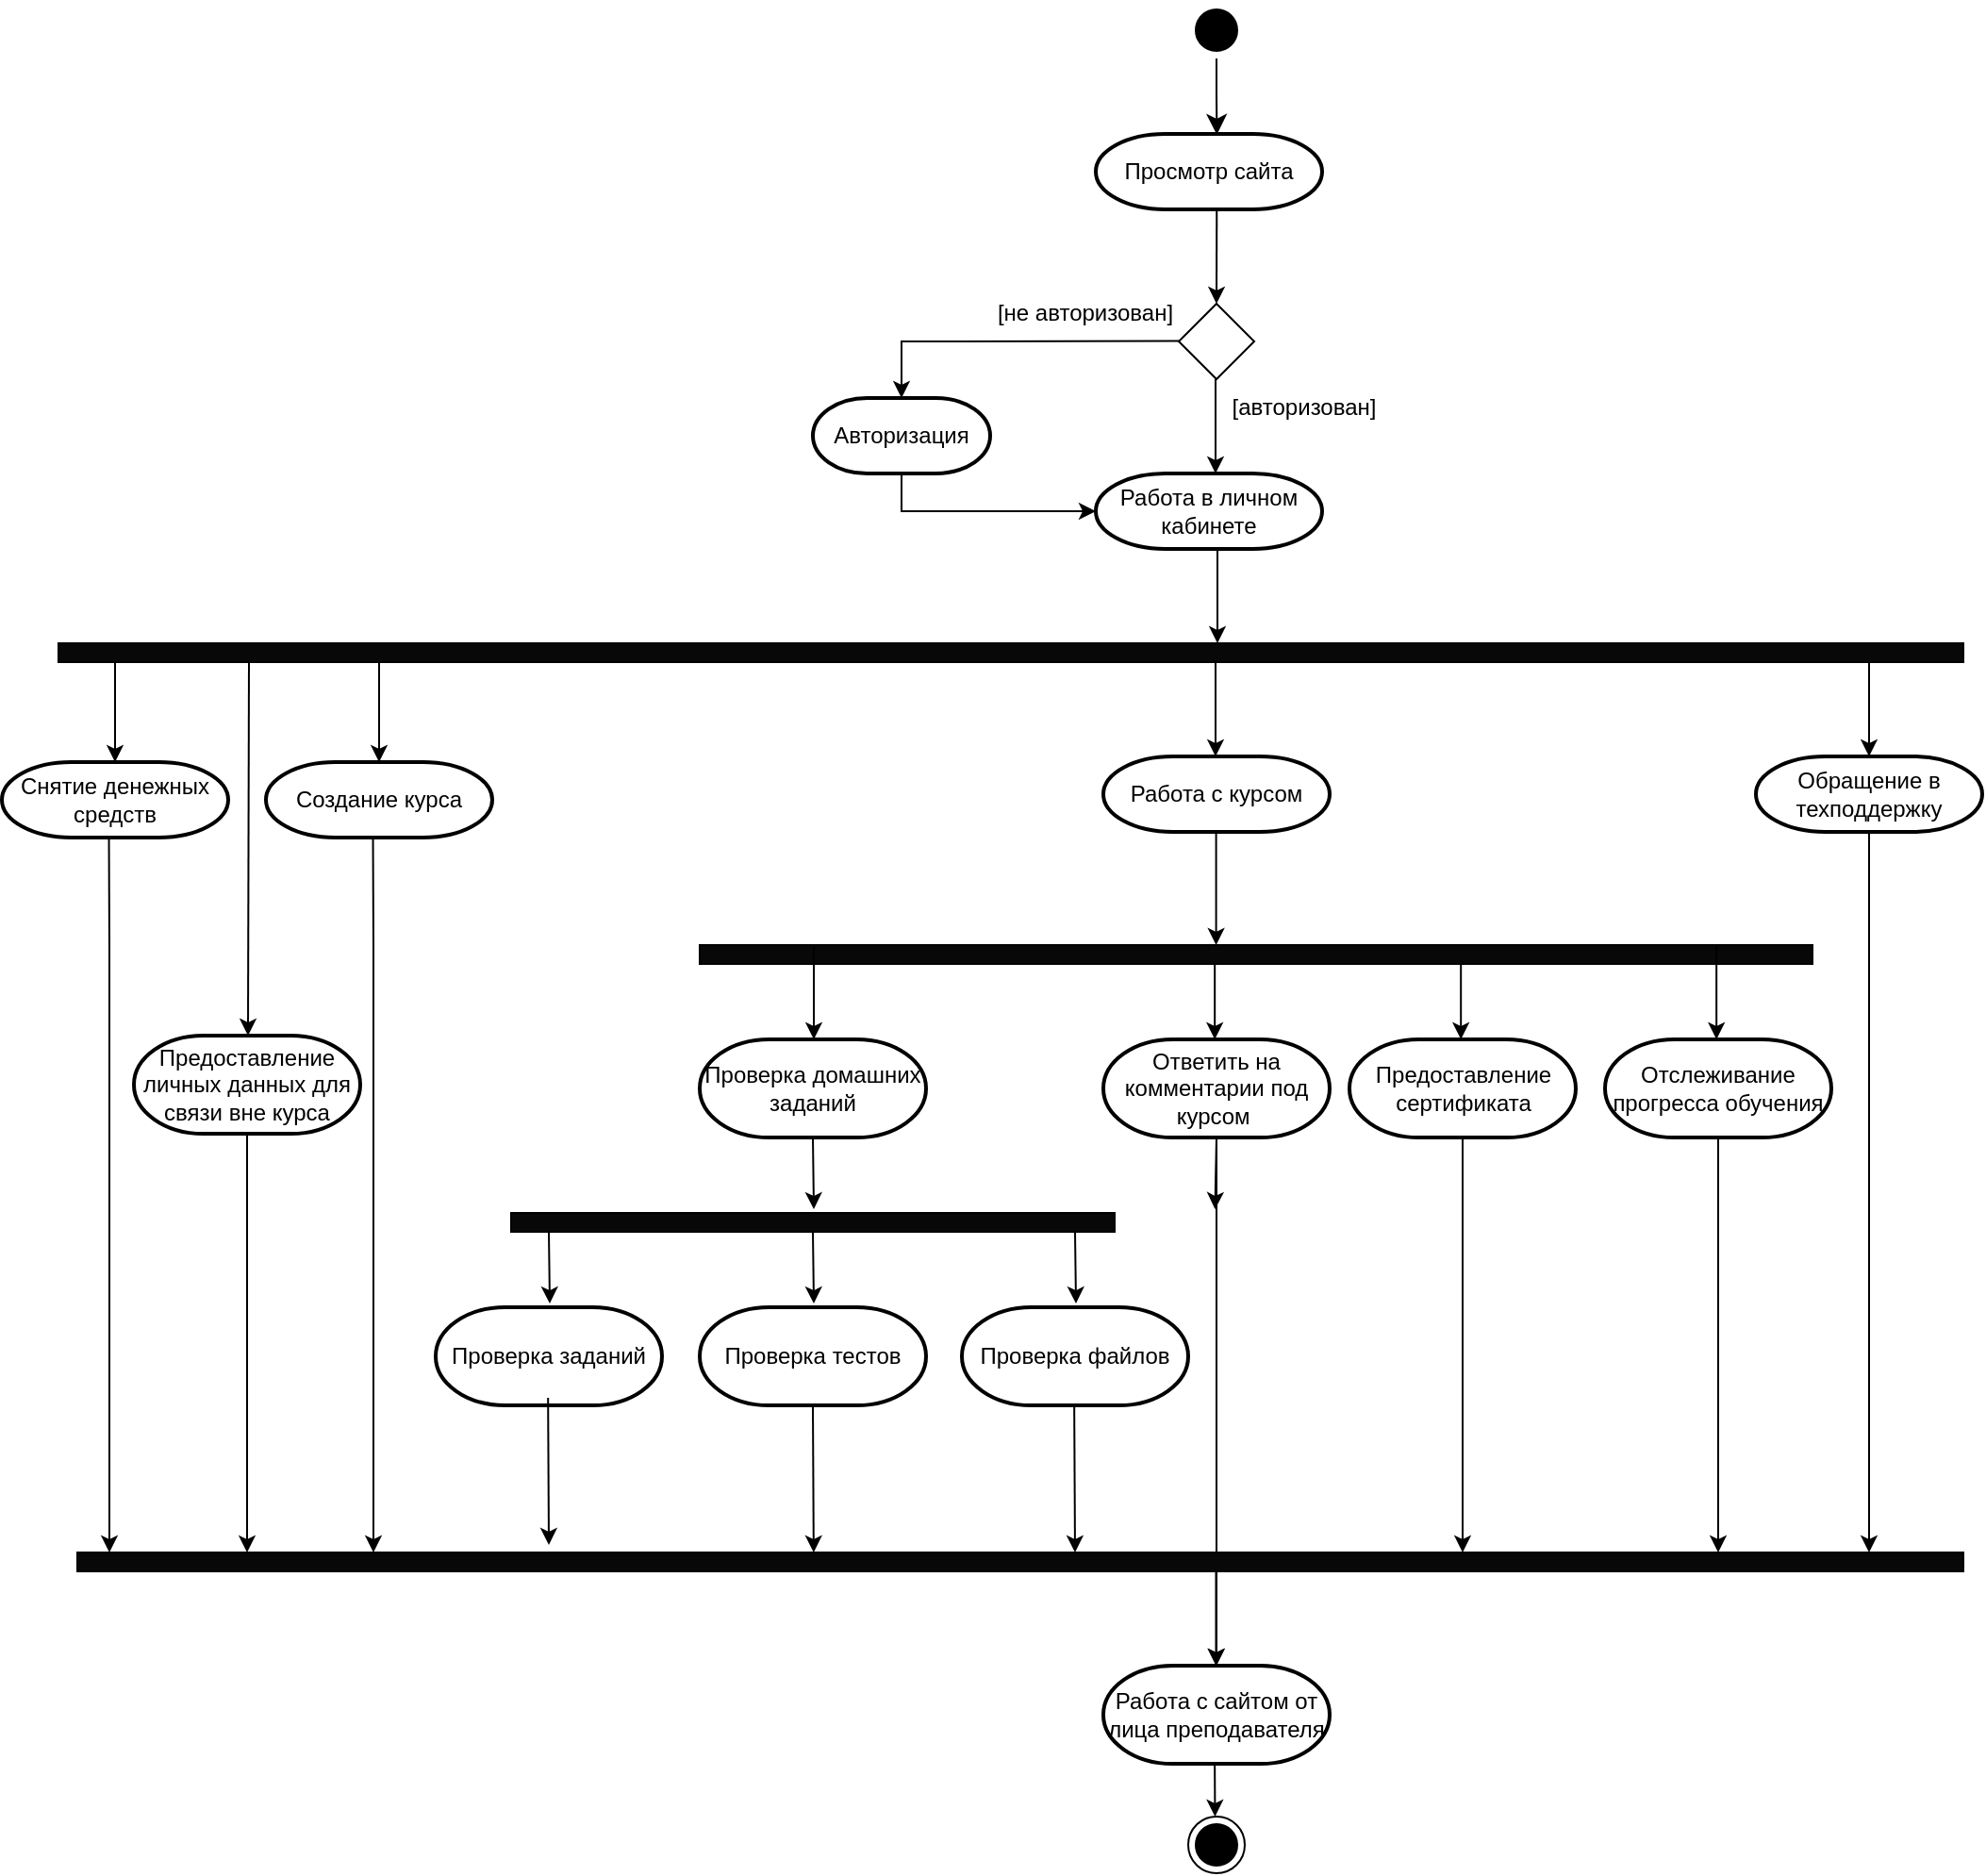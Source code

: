 <mxfile version="24.5.3" type="device" pages="2">
  <diagram name="Page-1" id="e7e014a7-5840-1c2e-5031-d8a46d1fe8dd">
    <mxGraphModel dx="1884" dy="1116" grid="0" gridSize="10" guides="1" tooltips="1" connect="1" arrows="1" fold="1" page="1" pageScale="1" pageWidth="1654" pageHeight="1169" background="none" math="0" shadow="0">
      <root>
        <mxCell id="0" />
        <mxCell id="1" parent="0" />
        <mxCell id="VKfbaZEpWS_4tGn0UEHI-42" value="" style="endArrow=classic;html=1;rounded=0;exitX=0.597;exitY=0.598;exitDx=0;exitDy=0;exitPerimeter=0;entryX=0.5;entryY=0;entryDx=0;entryDy=0;" parent="1" target="VKfbaZEpWS_4tGn0UEHI-43" edge="1">
          <mxGeometry width="50" height="50" relative="1" as="geometry">
            <mxPoint x="798.14" y="141" as="sourcePoint" />
            <mxPoint x="798.04" y="191" as="targetPoint" />
          </mxGeometry>
        </mxCell>
        <mxCell id="VKfbaZEpWS_4tGn0UEHI-43" value="" style="rhombus;whiteSpace=wrap;html=1;" parent="1" vertex="1">
          <mxGeometry x="778" y="191" width="40" height="40" as="geometry" />
        </mxCell>
        <mxCell id="VKfbaZEpWS_4tGn0UEHI-44" value="" style="endArrow=classic;html=1;rounded=0;" parent="1" edge="1">
          <mxGeometry width="50" height="50" relative="1" as="geometry">
            <mxPoint x="797" y="953" as="sourcePoint" />
            <mxPoint x="797.23" y="993" as="targetPoint" />
          </mxGeometry>
        </mxCell>
        <mxCell id="VKfbaZEpWS_4tGn0UEHI-49" value="Просмотр сайта" style="strokeWidth=2;html=1;shape=mxgraph.flowchart.terminator;whiteSpace=wrap;" parent="1" vertex="1">
          <mxGeometry x="734" y="101" width="120" height="40" as="geometry" />
        </mxCell>
        <mxCell id="VKfbaZEpWS_4tGn0UEHI-50" value="" style="endArrow=classic;html=1;rounded=0;entryX=0.5;entryY=0;entryDx=0;entryDy=0;entryPerimeter=0;" parent="1" target="VKfbaZEpWS_4tGn0UEHI-55" edge="1">
          <mxGeometry width="50" height="50" relative="1" as="geometry">
            <mxPoint x="778" y="210.73" as="sourcePoint" />
            <mxPoint x="674" y="211" as="targetPoint" />
            <Array as="points">
              <mxPoint x="631" y="211" />
            </Array>
          </mxGeometry>
        </mxCell>
        <mxCell id="VKfbaZEpWS_4tGn0UEHI-52" value="[авторизован]" style="text;html=1;align=center;verticalAlign=middle;resizable=0;points=[];autosize=1;strokeColor=none;fillColor=none;" parent="1" vertex="1">
          <mxGeometry x="794" y="231" width="100" height="30" as="geometry" />
        </mxCell>
        <mxCell id="VKfbaZEpWS_4tGn0UEHI-53" value="[не авторизован]" style="text;html=1;align=center;verticalAlign=middle;resizable=0;points=[];autosize=1;strokeColor=none;fillColor=none;" parent="1" vertex="1">
          <mxGeometry x="668" y="181" width="120" height="30" as="geometry" />
        </mxCell>
        <mxCell id="VKfbaZEpWS_4tGn0UEHI-54" value="Работа в личном кабинете" style="strokeWidth=2;html=1;shape=mxgraph.flowchart.terminator;whiteSpace=wrap;" parent="1" vertex="1">
          <mxGeometry x="734" y="281" width="120" height="40" as="geometry" />
        </mxCell>
        <mxCell id="VKfbaZEpWS_4tGn0UEHI-55" value="Авторизация" style="strokeWidth=2;html=1;shape=mxgraph.flowchart.terminator;whiteSpace=wrap;" parent="1" vertex="1">
          <mxGeometry x="584" y="241" width="94" height="40" as="geometry" />
        </mxCell>
        <mxCell id="VKfbaZEpWS_4tGn0UEHI-57" value="" style="html=1;points=[[0,0,0,0,5],[0,1,0,0,-5],[1,0,0,0,5],[1,1,0,0,-5]];perimeter=orthogonalPerimeter;outlineConnect=0;targetShapes=umlLifeline;portConstraint=eastwest;newEdgeStyle={&quot;curved&quot;:0,&quot;rounded&quot;:0};fillColor=#080808;direction=south;" parent="1" vertex="1">
          <mxGeometry x="184" y="371" width="1010" height="10" as="geometry" />
        </mxCell>
        <mxCell id="VKfbaZEpWS_4tGn0UEHI-58" value="" style="endArrow=classic;html=1;rounded=0;" parent="1" edge="1">
          <mxGeometry width="50" height="50" relative="1" as="geometry">
            <mxPoint x="797.5" y="231" as="sourcePoint" />
            <mxPoint x="797.5" y="281" as="targetPoint" />
          </mxGeometry>
        </mxCell>
        <mxCell id="VKfbaZEpWS_4tGn0UEHI-59" value="" style="endArrow=classic;html=1;rounded=0;exitX=0.5;exitY=1;exitDx=0;exitDy=0;exitPerimeter=0;entryX=0;entryY=0.5;entryDx=0;entryDy=0;entryPerimeter=0;" parent="1" source="VKfbaZEpWS_4tGn0UEHI-55" target="VKfbaZEpWS_4tGn0UEHI-54" edge="1">
          <mxGeometry width="50" height="50" relative="1" as="geometry">
            <mxPoint x="694" y="300.58" as="sourcePoint" />
            <mxPoint x="744" y="300.58" as="targetPoint" />
            <Array as="points">
              <mxPoint x="631" y="301" />
            </Array>
          </mxGeometry>
        </mxCell>
        <mxCell id="VKfbaZEpWS_4tGn0UEHI-60" value="" style="endArrow=classic;html=1;rounded=0;" parent="1" edge="1">
          <mxGeometry width="50" height="50" relative="1" as="geometry">
            <mxPoint x="798.5" y="321" as="sourcePoint" />
            <mxPoint x="798.5" y="371" as="targetPoint" />
          </mxGeometry>
        </mxCell>
        <mxCell id="VKfbaZEpWS_4tGn0UEHI-61" value="Снятие денежных средств" style="strokeWidth=2;html=1;shape=mxgraph.flowchart.terminator;whiteSpace=wrap;" parent="1" vertex="1">
          <mxGeometry x="154" y="434" width="120" height="40" as="geometry" />
        </mxCell>
        <mxCell id="VKfbaZEpWS_4tGn0UEHI-62" value="Работа с курсом" style="strokeWidth=2;html=1;shape=mxgraph.flowchart.terminator;whiteSpace=wrap;" parent="1" vertex="1">
          <mxGeometry x="738" y="431" width="120" height="40" as="geometry" />
        </mxCell>
        <mxCell id="VKfbaZEpWS_4tGn0UEHI-63" value="Обращение в техподдержку" style="strokeWidth=2;html=1;shape=mxgraph.flowchart.terminator;whiteSpace=wrap;" parent="1" vertex="1">
          <mxGeometry x="1084" y="431" width="120" height="40" as="geometry" />
        </mxCell>
        <mxCell id="VKfbaZEpWS_4tGn0UEHI-64" value="" style="endArrow=classic;html=1;rounded=0;" parent="1" edge="1">
          <mxGeometry width="50" height="50" relative="1" as="geometry">
            <mxPoint x="797.5" y="381" as="sourcePoint" />
            <mxPoint x="797.5" y="431" as="targetPoint" />
          </mxGeometry>
        </mxCell>
        <mxCell id="VKfbaZEpWS_4tGn0UEHI-65" value="" style="endArrow=classic;html=1;rounded=0;" parent="1" edge="1">
          <mxGeometry width="50" height="50" relative="1" as="geometry">
            <mxPoint x="1144" y="381" as="sourcePoint" />
            <mxPoint x="1144" y="431" as="targetPoint" />
          </mxGeometry>
        </mxCell>
        <mxCell id="VKfbaZEpWS_4tGn0UEHI-66" value="" style="endArrow=classic;html=1;rounded=0;entryX=0.5;entryY=0;entryDx=0;entryDy=0;entryPerimeter=0;" parent="1" target="VKfbaZEpWS_4tGn0UEHI-61" edge="1">
          <mxGeometry width="50" height="50" relative="1" as="geometry">
            <mxPoint x="214.0" y="381" as="sourcePoint" />
            <mxPoint x="334" y="434" as="targetPoint" />
          </mxGeometry>
        </mxCell>
        <mxCell id="VKfbaZEpWS_4tGn0UEHI-67" value="Предоставление личных данных для связи вне курса" style="strokeWidth=2;html=1;shape=mxgraph.flowchart.terminator;whiteSpace=wrap;" parent="1" vertex="1">
          <mxGeometry x="224" y="579" width="120" height="52" as="geometry" />
        </mxCell>
        <mxCell id="VKfbaZEpWS_4tGn0UEHI-68" value="" style="endArrow=classic;html=1;rounded=0;" parent="1" target="VKfbaZEpWS_4tGn0UEHI-84" edge="1">
          <mxGeometry width="50" height="50" relative="1" as="geometry">
            <mxPoint x="797.8" y="471" as="sourcePoint" />
            <mxPoint x="797.8" y="521" as="targetPoint" />
          </mxGeometry>
        </mxCell>
        <mxCell id="VKfbaZEpWS_4tGn0UEHI-69" value="" style="ellipse;html=1;shape=endState;fillColor=#000000;strokeColor=#000000;" parent="1" vertex="1">
          <mxGeometry x="783" y="993" width="30" height="30" as="geometry" />
        </mxCell>
        <mxCell id="VKfbaZEpWS_4tGn0UEHI-71" value="Предоставление сертификата" style="strokeWidth=2;html=1;shape=mxgraph.flowchart.terminator;whiteSpace=wrap;" parent="1" vertex="1">
          <mxGeometry x="868.5" y="581" width="120" height="52" as="geometry" />
        </mxCell>
        <mxCell id="AY06sBTdwOrxAONoZGrW-1" value="" style="edgeStyle=orthogonalEdgeStyle;rounded=0;orthogonalLoop=1;jettySize=auto;html=1;" parent="1" source="VKfbaZEpWS_4tGn0UEHI-72" target="NzqEJZs-ORx3xPb4xVTt-2" edge="1">
          <mxGeometry relative="1" as="geometry" />
        </mxCell>
        <mxCell id="VKfbaZEpWS_4tGn0UEHI-72" value="Ответить на комментарии под курсом&amp;nbsp;" style="strokeWidth=2;html=1;shape=mxgraph.flowchart.terminator;whiteSpace=wrap;" parent="1" vertex="1">
          <mxGeometry x="738" y="581" width="120" height="52" as="geometry" />
        </mxCell>
        <mxCell id="VKfbaZEpWS_4tGn0UEHI-73" value="" style="html=1;points=[[0,0,0,0,5],[0,1,0,0,-5],[1,0,0,0,5],[1,1,0,0,-5]];perimeter=orthogonalPerimeter;outlineConnect=0;targetShapes=umlLifeline;portConstraint=eastwest;newEdgeStyle={&quot;curved&quot;:0,&quot;rounded&quot;:0};fillColor=#080808;direction=south;" parent="1" vertex="1">
          <mxGeometry x="194" y="853" width="1000" height="10" as="geometry" />
        </mxCell>
        <mxCell id="VKfbaZEpWS_4tGn0UEHI-74" value="" style="endArrow=classic;html=1;rounded=0;" parent="1" edge="1">
          <mxGeometry width="50" height="50" relative="1" as="geometry">
            <mxPoint x="927.59" y="531" as="sourcePoint" />
            <mxPoint x="927.59" y="581" as="targetPoint" />
          </mxGeometry>
        </mxCell>
        <mxCell id="VKfbaZEpWS_4tGn0UEHI-75" value="" style="endArrow=classic;html=1;rounded=0;" parent="1" edge="1">
          <mxGeometry width="50" height="50" relative="1" as="geometry">
            <mxPoint x="797.09" y="531" as="sourcePoint" />
            <mxPoint x="797.09" y="581" as="targetPoint" />
          </mxGeometry>
        </mxCell>
        <mxCell id="VKfbaZEpWS_4tGn0UEHI-76" value="" style="endArrow=classic;html=1;rounded=0;" parent="1" edge="1">
          <mxGeometry width="50" height="50" relative="1" as="geometry">
            <mxPoint x="285" y="381" as="sourcePoint" />
            <mxPoint x="284.5" y="579" as="targetPoint" />
          </mxGeometry>
        </mxCell>
        <mxCell id="VKfbaZEpWS_4tGn0UEHI-77" value="" style="ellipse;html=1;shape=startState;fillColor=#000000;strokeColor=#000000;" parent="1" vertex="1">
          <mxGeometry x="783" y="31" width="30" height="30" as="geometry" />
        </mxCell>
        <mxCell id="VKfbaZEpWS_4tGn0UEHI-78" value="" style="edgeStyle=orthogonalEdgeStyle;html=1;verticalAlign=bottom;endArrow=classic;endSize=8;strokeColor=#000000;rounded=0;entryX=0.535;entryY=0.01;entryDx=0;entryDy=0;entryPerimeter=0;endFill=1;" parent="1" source="VKfbaZEpWS_4tGn0UEHI-77" target="VKfbaZEpWS_4tGn0UEHI-49" edge="1">
          <mxGeometry relative="1" as="geometry">
            <mxPoint x="839" y="521" as="targetPoint" />
          </mxGeometry>
        </mxCell>
        <mxCell id="VKfbaZEpWS_4tGn0UEHI-79" value="" style="endArrow=classic;html=1;rounded=0;exitX=0.5;exitY=1;exitDx=0;exitDy=0;exitPerimeter=0;" parent="1" source="VKfbaZEpWS_4tGn0UEHI-63" target="VKfbaZEpWS_4tGn0UEHI-73" edge="1">
          <mxGeometry width="50" height="50" relative="1" as="geometry">
            <mxPoint x="954" y="471" as="sourcePoint" />
            <mxPoint x="1144" y="671" as="targetPoint" />
            <Array as="points">
              <mxPoint x="1144" y="551" />
              <mxPoint x="1144" y="601" />
            </Array>
          </mxGeometry>
        </mxCell>
        <mxCell id="VKfbaZEpWS_4tGn0UEHI-80" value="" style="endArrow=classic;html=1;rounded=0;exitX=0.473;exitY=0.98;exitDx=0;exitDy=0;exitPerimeter=0;" parent="1" source="VKfbaZEpWS_4tGn0UEHI-61" target="VKfbaZEpWS_4tGn0UEHI-73" edge="1">
          <mxGeometry width="50" height="50" relative="1" as="geometry">
            <mxPoint x="344" y="451" as="sourcePoint" />
            <mxPoint x="211" y="671" as="targetPoint" />
            <Array as="points">
              <mxPoint x="211" y="531" />
              <mxPoint x="211" y="571" />
              <mxPoint x="211" y="601" />
            </Array>
          </mxGeometry>
        </mxCell>
        <mxCell id="VKfbaZEpWS_4tGn0UEHI-81" value="" style="endArrow=classic;html=1;rounded=0;exitX=0.5;exitY=1;exitDx=0;exitDy=0;exitPerimeter=0;" parent="1" source="VKfbaZEpWS_4tGn0UEHI-71" target="VKfbaZEpWS_4tGn0UEHI-73" edge="1">
          <mxGeometry width="50" height="50" relative="1" as="geometry">
            <mxPoint x="924" y="653" as="sourcePoint" />
            <mxPoint x="927.73" y="671" as="targetPoint" />
          </mxGeometry>
        </mxCell>
        <mxCell id="VKfbaZEpWS_4tGn0UEHI-82" value="" style="endArrow=classic;html=1;rounded=0;exitX=0.5;exitY=1;exitDx=0;exitDy=0;exitPerimeter=0;" parent="1" source="VKfbaZEpWS_4tGn0UEHI-72" edge="1">
          <mxGeometry width="50" height="50" relative="1" as="geometry">
            <mxPoint x="794" y="643" as="sourcePoint" />
            <mxPoint x="797.23" y="671" as="targetPoint" />
          </mxGeometry>
        </mxCell>
        <mxCell id="VKfbaZEpWS_4tGn0UEHI-83" value="" style="endArrow=classic;html=1;rounded=0;exitX=0.5;exitY=1;exitDx=0;exitDy=0;exitPerimeter=0;" parent="1" source="VKfbaZEpWS_4tGn0UEHI-67" target="VKfbaZEpWS_4tGn0UEHI-73" edge="1">
          <mxGeometry width="50" height="50" relative="1" as="geometry">
            <mxPoint x="284.5" y="641" as="sourcePoint" />
            <mxPoint x="284.5" y="669" as="targetPoint" />
          </mxGeometry>
        </mxCell>
        <mxCell id="VKfbaZEpWS_4tGn0UEHI-84" value="" style="html=1;points=[[0,0,0,0,5],[0,1,0,0,-5],[1,0,0,0,5],[1,1,0,0,-5]];perimeter=orthogonalPerimeter;outlineConnect=0;targetShapes=umlLifeline;portConstraint=eastwest;newEdgeStyle={&quot;curved&quot;:0,&quot;rounded&quot;:0};fillColor=#080808;direction=south;" parent="1" vertex="1">
          <mxGeometry x="524" y="531" width="590" height="10" as="geometry" />
        </mxCell>
        <mxCell id="NzqEJZs-ORx3xPb4xVTt-1" value="" style="endArrow=classic;html=1;rounded=0;" parent="1" edge="1">
          <mxGeometry width="50" height="50" relative="1" as="geometry">
            <mxPoint x="797.74" y="863" as="sourcePoint" />
            <mxPoint x="797.74" y="913" as="targetPoint" />
          </mxGeometry>
        </mxCell>
        <mxCell id="NzqEJZs-ORx3xPb4xVTt-2" value="Работа с сайтом от лица преподавателя" style="strokeWidth=2;html=1;shape=mxgraph.flowchart.terminator;whiteSpace=wrap;" parent="1" vertex="1">
          <mxGeometry x="738" y="913" width="120" height="52" as="geometry" />
        </mxCell>
        <mxCell id="BbrAOX4t2CrNElG1bdqy-1" value="Отслеживание прогресса обучения" style="strokeWidth=2;html=1;shape=mxgraph.flowchart.terminator;whiteSpace=wrap;" parent="1" vertex="1">
          <mxGeometry x="1004" y="581" width="120" height="52" as="geometry" />
        </mxCell>
        <mxCell id="BbrAOX4t2CrNElG1bdqy-2" value="" style="endArrow=classic;html=1;rounded=0;" parent="1" edge="1">
          <mxGeometry width="50" height="50" relative="1" as="geometry">
            <mxPoint x="1063.09" y="531" as="sourcePoint" />
            <mxPoint x="1063.09" y="581" as="targetPoint" />
          </mxGeometry>
        </mxCell>
        <mxCell id="BbrAOX4t2CrNElG1bdqy-3" value="" style="endArrow=classic;html=1;rounded=0;exitX=0.5;exitY=1;exitDx=0;exitDy=0;exitPerimeter=0;" parent="1" source="BbrAOX4t2CrNElG1bdqy-1" target="VKfbaZEpWS_4tGn0UEHI-73" edge="1">
          <mxGeometry width="50" height="50" relative="1" as="geometry">
            <mxPoint x="1063" y="643" as="sourcePoint" />
            <mxPoint x="1063.23" y="671" as="targetPoint" />
          </mxGeometry>
        </mxCell>
        <mxCell id="BbrAOX4t2CrNElG1bdqy-4" value="Проверка домашних заданий" style="strokeWidth=2;html=1;shape=mxgraph.flowchart.terminator;whiteSpace=wrap;" parent="1" vertex="1">
          <mxGeometry x="524" y="581" width="120" height="52" as="geometry" />
        </mxCell>
        <mxCell id="BbrAOX4t2CrNElG1bdqy-5" value="" style="endArrow=classic;html=1;rounded=0;" parent="1" edge="1">
          <mxGeometry width="50" height="50" relative="1" as="geometry">
            <mxPoint x="584.5" y="531" as="sourcePoint" />
            <mxPoint x="584.5" y="581" as="targetPoint" />
          </mxGeometry>
        </mxCell>
        <mxCell id="BbrAOX4t2CrNElG1bdqy-6" value="" style="endArrow=classic;html=1;rounded=0;exitX=0.5;exitY=1;exitDx=0;exitDy=0;exitPerimeter=0;" parent="1" source="BbrAOX4t2CrNElG1bdqy-4" edge="1">
          <mxGeometry width="50" height="50" relative="1" as="geometry">
            <mxPoint x="585" y="643" as="sourcePoint" />
            <mxPoint x="584.5" y="671" as="targetPoint" />
          </mxGeometry>
        </mxCell>
        <mxCell id="AY06sBTdwOrxAONoZGrW-3" value="Создание курса" style="strokeWidth=2;html=1;shape=mxgraph.flowchart.terminator;whiteSpace=wrap;" parent="1" vertex="1">
          <mxGeometry x="294" y="434" width="120" height="40" as="geometry" />
        </mxCell>
        <mxCell id="AY06sBTdwOrxAONoZGrW-4" value="" style="endArrow=classic;html=1;rounded=0;entryX=0.5;entryY=0;entryDx=0;entryDy=0;entryPerimeter=0;" parent="1" target="AY06sBTdwOrxAONoZGrW-3" edge="1">
          <mxGeometry width="50" height="50" relative="1" as="geometry">
            <mxPoint x="354.0" y="381" as="sourcePoint" />
            <mxPoint x="474" y="434" as="targetPoint" />
          </mxGeometry>
        </mxCell>
        <mxCell id="AY06sBTdwOrxAONoZGrW-5" value="" style="endArrow=classic;html=1;rounded=0;exitX=0.473;exitY=0.98;exitDx=0;exitDy=0;exitPerimeter=0;" parent="1" source="AY06sBTdwOrxAONoZGrW-3" target="VKfbaZEpWS_4tGn0UEHI-73" edge="1">
          <mxGeometry width="50" height="50" relative="1" as="geometry">
            <mxPoint x="484" y="451" as="sourcePoint" />
            <mxPoint x="351" y="671" as="targetPoint" />
            <Array as="points">
              <mxPoint x="351" y="531" />
              <mxPoint x="351" y="571" />
              <mxPoint x="351" y="601" />
            </Array>
          </mxGeometry>
        </mxCell>
        <mxCell id="AY06sBTdwOrxAONoZGrW-6" value="" style="html=1;points=[[0,0,0,0,5],[0,1,0,0,-5],[1,0,0,0,5],[1,1,0,0,-5]];perimeter=orthogonalPerimeter;outlineConnect=0;targetShapes=umlLifeline;portConstraint=eastwest;newEdgeStyle={&quot;curved&quot;:0,&quot;rounded&quot;:0};fillColor=#080808;direction=south;" parent="1" vertex="1">
          <mxGeometry x="424" y="673" width="320" height="10" as="geometry" />
        </mxCell>
        <mxCell id="AY06sBTdwOrxAONoZGrW-8" value="Проверка тестов" style="strokeWidth=2;html=1;shape=mxgraph.flowchart.terminator;whiteSpace=wrap;" parent="1" vertex="1">
          <mxGeometry x="524" y="723" width="120" height="52" as="geometry" />
        </mxCell>
        <mxCell id="AY06sBTdwOrxAONoZGrW-9" value="" style="endArrow=classic;html=1;rounded=0;exitX=0.5;exitY=1;exitDx=0;exitDy=0;exitPerimeter=0;" parent="1" edge="1">
          <mxGeometry width="50" height="50" relative="1" as="geometry">
            <mxPoint x="584" y="683" as="sourcePoint" />
            <mxPoint x="584.5" y="721" as="targetPoint" />
          </mxGeometry>
        </mxCell>
        <mxCell id="AY06sBTdwOrxAONoZGrW-11" value="Проверка файлов" style="strokeWidth=2;html=1;shape=mxgraph.flowchart.terminator;whiteSpace=wrap;" parent="1" vertex="1">
          <mxGeometry x="663" y="723" width="120" height="52" as="geometry" />
        </mxCell>
        <mxCell id="AY06sBTdwOrxAONoZGrW-12" value="" style="endArrow=classic;html=1;rounded=0;exitX=0.5;exitY=1;exitDx=0;exitDy=0;exitPerimeter=0;" parent="1" edge="1">
          <mxGeometry width="50" height="50" relative="1" as="geometry">
            <mxPoint x="723" y="683" as="sourcePoint" />
            <mxPoint x="723.5" y="721" as="targetPoint" />
          </mxGeometry>
        </mxCell>
        <mxCell id="AY06sBTdwOrxAONoZGrW-13" value="Проверка заданий" style="strokeWidth=2;html=1;shape=mxgraph.flowchart.terminator;whiteSpace=wrap;" parent="1" vertex="1">
          <mxGeometry x="384" y="723" width="120" height="52" as="geometry" />
        </mxCell>
        <mxCell id="AY06sBTdwOrxAONoZGrW-14" value="" style="endArrow=classic;html=1;rounded=0;exitX=0.5;exitY=1;exitDx=0;exitDy=0;exitPerimeter=0;" parent="1" edge="1">
          <mxGeometry width="50" height="50" relative="1" as="geometry">
            <mxPoint x="444" y="683" as="sourcePoint" />
            <mxPoint x="444.5" y="721" as="targetPoint" />
          </mxGeometry>
        </mxCell>
        <mxCell id="AY06sBTdwOrxAONoZGrW-16" value="" style="endArrow=classic;html=1;rounded=0;exitX=0.5;exitY=1;exitDx=0;exitDy=0;exitPerimeter=0;entryX=0;entryY=0.471;entryDx=0;entryDy=0;entryPerimeter=0;" parent="1" target="VKfbaZEpWS_4tGn0UEHI-73" edge="1">
          <mxGeometry width="50" height="50" relative="1" as="geometry">
            <mxPoint x="722.58" y="775" as="sourcePoint" />
            <mxPoint x="723.08" y="813" as="targetPoint" />
          </mxGeometry>
        </mxCell>
        <mxCell id="AY06sBTdwOrxAONoZGrW-17" value="" style="endArrow=classic;html=1;rounded=0;exitX=0.5;exitY=1;exitDx=0;exitDy=0;exitPerimeter=0;entryX=0;entryY=0.471;entryDx=0;entryDy=0;entryPerimeter=0;" parent="1" edge="1">
          <mxGeometry width="50" height="50" relative="1" as="geometry">
            <mxPoint x="584" y="775" as="sourcePoint" />
            <mxPoint x="584.42" y="853" as="targetPoint" />
          </mxGeometry>
        </mxCell>
        <mxCell id="AY06sBTdwOrxAONoZGrW-18" value="" style="endArrow=classic;html=1;rounded=0;exitX=0.5;exitY=1;exitDx=0;exitDy=0;exitPerimeter=0;entryX=0;entryY=0.471;entryDx=0;entryDy=0;entryPerimeter=0;" parent="1" edge="1">
          <mxGeometry width="50" height="50" relative="1" as="geometry">
            <mxPoint x="443.58" y="771" as="sourcePoint" />
            <mxPoint x="444" y="849" as="targetPoint" />
          </mxGeometry>
        </mxCell>
      </root>
    </mxGraphModel>
  </diagram>
  <diagram id="P0EHUWBMWkozKbqlEs-G" name="Страница — 2">
    <mxGraphModel grid="1" page="1" gridSize="10" guides="1" tooltips="1" connect="1" arrows="1" fold="1" pageScale="1" pageWidth="827" pageHeight="1169" math="0" shadow="0">
      <root>
        <mxCell id="0" />
        <mxCell id="1" parent="0" />
      </root>
    </mxGraphModel>
  </diagram>
</mxfile>
